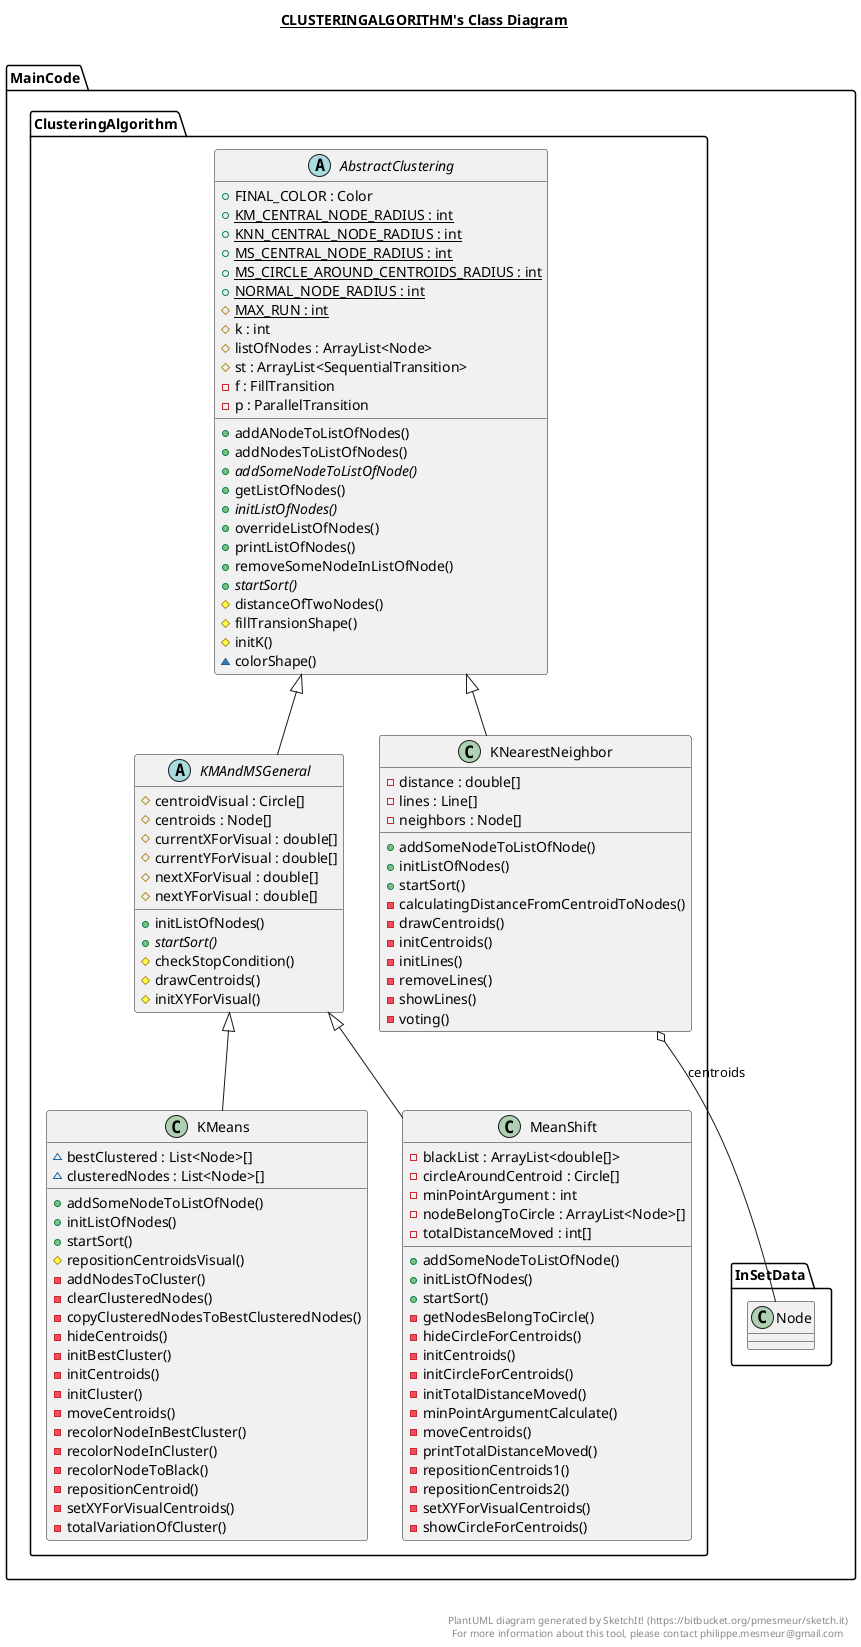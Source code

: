 @startuml

title __CLUSTERINGALGORITHM's Class Diagram__\n

  namespace MainCode {
    namespace ClusteringAlgorithm {
      abstract class MainCode.ClusteringAlgorithm.AbstractClustering {
          + FINAL_COLOR : Color
          {static} + KM_CENTRAL_NODE_RADIUS : int
          {static} + KNN_CENTRAL_NODE_RADIUS : int
          {static} + MS_CENTRAL_NODE_RADIUS : int
          {static} + MS_CIRCLE_AROUND_CENTROIDS_RADIUS : int
          {static} + NORMAL_NODE_RADIUS : int
          {static} # MAX_RUN : int
          # k : int
          # listOfNodes : ArrayList<Node>
          # st : ArrayList<SequentialTransition>
          - f : FillTransition
          - p : ParallelTransition
          + addANodeToListOfNodes()
          + addNodesToListOfNodes()
          {abstract} + addSomeNodeToListOfNode()
          + getListOfNodes()
          {abstract} + initListOfNodes()
          + overrideListOfNodes()
          + printListOfNodes()
          + removeSomeNodeInListOfNode()
          {abstract} + startSort()
          # distanceOfTwoNodes()
          # fillTransionShape()
          # initK()
          ~ colorShape()
      }
    }
  }
  

  namespace MainCode {
    namespace ClusteringAlgorithm {
      abstract class MainCode.ClusteringAlgorithm.KMAndMSGeneral {
          # centroidVisual : Circle[]
          # centroids : Node[]
          # currentXForVisual : double[]
          # currentYForVisual : double[]
          # nextXForVisual : double[]
          # nextYForVisual : double[]
          + initListOfNodes()
          {abstract} + startSort()
          # checkStopCondition()
          # drawCentroids()
          # initXYForVisual()
      }
    }
  }
  

  namespace MainCode {
    namespace ClusteringAlgorithm {
      class MainCode.ClusteringAlgorithm.KMeans {
          ~ bestClustered : List<Node>[]
          ~ clusteredNodes : List<Node>[]
          + addSomeNodeToListOfNode()
          + initListOfNodes()
          + startSort()
          # repositionCentroidsVisual()
          - addNodesToCluster()
          - clearClusteredNodes()
          - copyClusteredNodesToBestClusteredNodes()
          - hideCentroids()
          - initBestCluster()
          - initCentroids()
          - initCluster()
          - moveCentroids()
          - recolorNodeInBestCluster()
          - recolorNodeInCluster()
          - recolorNodeToBlack()
          - repositionCentroid()
          - setXYForVisualCentroids()
          - totalVariationOfCluster()
      }
    }
  }
  

  namespace MainCode {
    namespace ClusteringAlgorithm {
      class MainCode.ClusteringAlgorithm.KNearestNeighbor {
          - distance : double[]
          - lines : Line[]
          - neighbors : Node[]
          + addSomeNodeToListOfNode()
          + initListOfNodes()
          + startSort()
          - calculatingDistanceFromCentroidToNodes()
          - drawCentroids()
          - initCentroids()
          - initLines()
          - removeLines()
          - showLines()
          - voting()
      }
    }
  }
  

  namespace MainCode {
    namespace ClusteringAlgorithm {
      class MainCode.ClusteringAlgorithm.MeanShift {
          - blackList : ArrayList<double[]>
          - circleAroundCentroid : Circle[]
          - minPointArgument : int
          - nodeBelongToCircle : ArrayList<Node>[]
          - totalDistanceMoved : int[]
          + addSomeNodeToListOfNode()
          + initListOfNodes()
          + startSort()
          - getNodesBelongToCircle()
          - hideCircleForCentroids()
          - initCentroids()
          - initCircleForCentroids()
          - initTotalDistanceMoved()
          - minPointArgumentCalculate()
          - moveCentroids()
          - printTotalDistanceMoved()
          - repositionCentroids1()
          - repositionCentroids2()
          - setXYForVisualCentroids()
          - showCircleForCentroids()
      }
    }
  }
  

  MainCode.ClusteringAlgorithm.KMAndMSGeneral -up-|> MainCode.ClusteringAlgorithm.AbstractClustering
  MainCode.ClusteringAlgorithm.KMeans -up-|> MainCode.ClusteringAlgorithm.KMAndMSGeneral
  MainCode.ClusteringAlgorithm.KNearestNeighbor -up-|> MainCode.ClusteringAlgorithm.AbstractClustering
  MainCode.ClusteringAlgorithm.KNearestNeighbor o-- MainCode.InSetData.Node : centroids
  MainCode.ClusteringAlgorithm.MeanShift -up-|> MainCode.ClusteringAlgorithm.KMAndMSGeneral


right footer


PlantUML diagram generated by SketchIt! (https://bitbucket.org/pmesmeur/sketch.it)
For more information about this tool, please contact philippe.mesmeur@gmail.com
endfooter

@enduml
